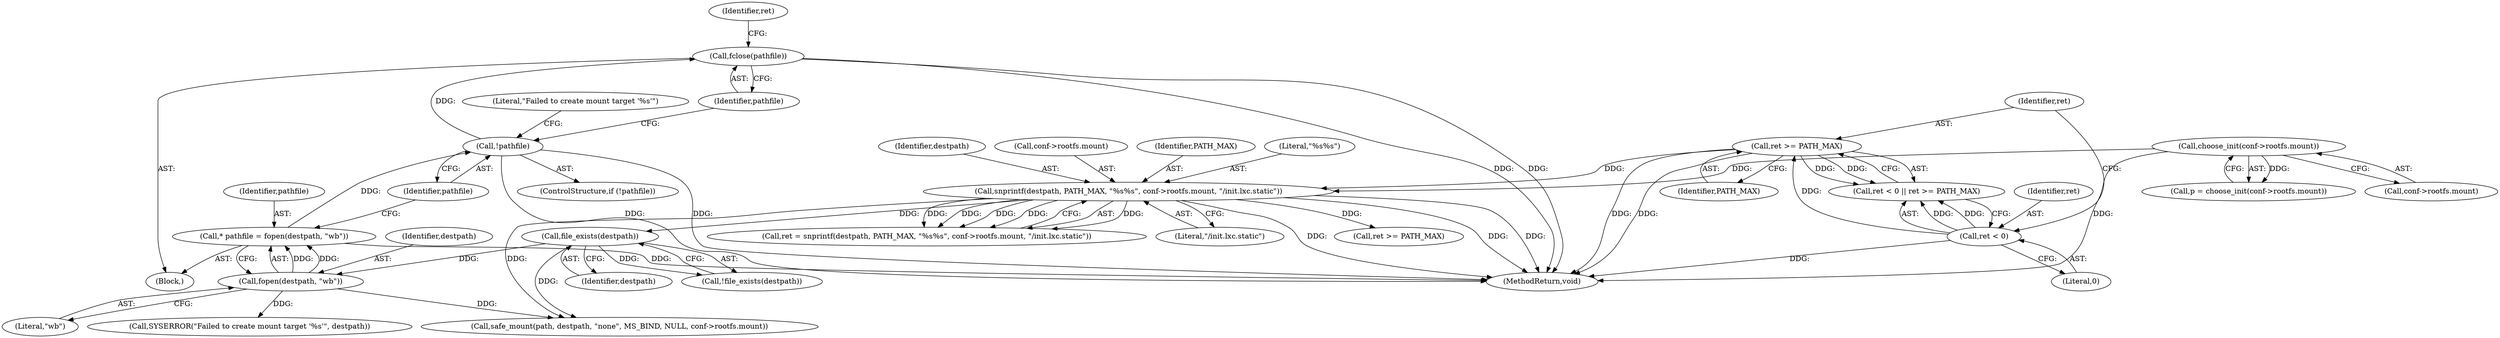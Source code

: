 digraph "0_lxc_592fd47a6245508b79fe6ac819fe6d3b2c1289be_2@API" {
"1000186" [label="(Call,fclose(pathfile))"];
"1000179" [label="(Call,!pathfile)"];
"1000173" [label="(Call,* pathfile = fopen(destpath, \"wb\"))"];
"1000175" [label="(Call,fopen(destpath, \"wb\"))"];
"1000169" [label="(Call,file_exists(destpath))"];
"1000145" [label="(Call,snprintf(destpath, PATH_MAX, \"%s%s\", conf->rootfs.mount, \"/init.lxc.static\"))"];
"1000127" [label="(Call,ret >= PATH_MAX)"];
"1000124" [label="(Call,ret < 0)"];
"1000110" [label="(Call,choose_init(conf->rootfs.mount))"];
"1000110" [label="(Call,choose_init(conf->rootfs.mount))"];
"1000189" [label="(Identifier,ret)"];
"1000177" [label="(Literal,\"wb\")"];
"1000111" [label="(Call,conf->rootfs.mount)"];
"1000183" [label="(Literal,\"Failed to create mount target '%s'\")"];
"1000176" [label="(Identifier,destpath)"];
"1000148" [label="(Literal,\"%s%s\")"];
"1000146" [label="(Identifier,destpath)"];
"1000190" [label="(Call,safe_mount(path, destpath, \"none\", MS_BIND, NULL, conf->rootfs.mount))"];
"1000108" [label="(Call,p = choose_init(conf->rootfs.mount))"];
"1000169" [label="(Call,file_exists(destpath))"];
"1000171" [label="(Block,)"];
"1000154" [label="(Literal,\"/init.lxc.static\")"];
"1000149" [label="(Call,conf->rootfs.mount)"];
"1000127" [label="(Call,ret >= PATH_MAX)"];
"1000187" [label="(Identifier,pathfile)"];
"1000210" [label="(MethodReturn,void)"];
"1000173" [label="(Call,* pathfile = fopen(destpath, \"wb\"))"];
"1000160" [label="(Call,ret >= PATH_MAX)"];
"1000179" [label="(Call,!pathfile)"];
"1000126" [label="(Literal,0)"];
"1000128" [label="(Identifier,ret)"];
"1000182" [label="(Call,SYSERROR(\"Failed to create mount target '%s'\", destpath))"];
"1000145" [label="(Call,snprintf(destpath, PATH_MAX, \"%s%s\", conf->rootfs.mount, \"/init.lxc.static\"))"];
"1000170" [label="(Identifier,destpath)"];
"1000125" [label="(Identifier,ret)"];
"1000129" [label="(Identifier,PATH_MAX)"];
"1000180" [label="(Identifier,pathfile)"];
"1000174" [label="(Identifier,pathfile)"];
"1000175" [label="(Call,fopen(destpath, \"wb\"))"];
"1000123" [label="(Call,ret < 0 || ret >= PATH_MAX)"];
"1000178" [label="(ControlStructure,if (!pathfile))"];
"1000124" [label="(Call,ret < 0)"];
"1000147" [label="(Identifier,PATH_MAX)"];
"1000168" [label="(Call,!file_exists(destpath))"];
"1000186" [label="(Call,fclose(pathfile))"];
"1000143" [label="(Call,ret = snprintf(destpath, PATH_MAX, \"%s%s\", conf->rootfs.mount, \"/init.lxc.static\"))"];
"1000186" -> "1000171"  [label="AST: "];
"1000186" -> "1000187"  [label="CFG: "];
"1000187" -> "1000186"  [label="AST: "];
"1000189" -> "1000186"  [label="CFG: "];
"1000186" -> "1000210"  [label="DDG: "];
"1000186" -> "1000210"  [label="DDG: "];
"1000179" -> "1000186"  [label="DDG: "];
"1000179" -> "1000178"  [label="AST: "];
"1000179" -> "1000180"  [label="CFG: "];
"1000180" -> "1000179"  [label="AST: "];
"1000183" -> "1000179"  [label="CFG: "];
"1000187" -> "1000179"  [label="CFG: "];
"1000179" -> "1000210"  [label="DDG: "];
"1000179" -> "1000210"  [label="DDG: "];
"1000173" -> "1000179"  [label="DDG: "];
"1000173" -> "1000171"  [label="AST: "];
"1000173" -> "1000175"  [label="CFG: "];
"1000174" -> "1000173"  [label="AST: "];
"1000175" -> "1000173"  [label="AST: "];
"1000180" -> "1000173"  [label="CFG: "];
"1000173" -> "1000210"  [label="DDG: "];
"1000175" -> "1000173"  [label="DDG: "];
"1000175" -> "1000173"  [label="DDG: "];
"1000175" -> "1000177"  [label="CFG: "];
"1000176" -> "1000175"  [label="AST: "];
"1000177" -> "1000175"  [label="AST: "];
"1000169" -> "1000175"  [label="DDG: "];
"1000175" -> "1000182"  [label="DDG: "];
"1000175" -> "1000190"  [label="DDG: "];
"1000169" -> "1000168"  [label="AST: "];
"1000169" -> "1000170"  [label="CFG: "];
"1000170" -> "1000169"  [label="AST: "];
"1000168" -> "1000169"  [label="CFG: "];
"1000169" -> "1000168"  [label="DDG: "];
"1000145" -> "1000169"  [label="DDG: "];
"1000169" -> "1000190"  [label="DDG: "];
"1000145" -> "1000143"  [label="AST: "];
"1000145" -> "1000154"  [label="CFG: "];
"1000146" -> "1000145"  [label="AST: "];
"1000147" -> "1000145"  [label="AST: "];
"1000148" -> "1000145"  [label="AST: "];
"1000149" -> "1000145"  [label="AST: "];
"1000154" -> "1000145"  [label="AST: "];
"1000143" -> "1000145"  [label="CFG: "];
"1000145" -> "1000210"  [label="DDG: "];
"1000145" -> "1000210"  [label="DDG: "];
"1000145" -> "1000210"  [label="DDG: "];
"1000145" -> "1000143"  [label="DDG: "];
"1000145" -> "1000143"  [label="DDG: "];
"1000145" -> "1000143"  [label="DDG: "];
"1000145" -> "1000143"  [label="DDG: "];
"1000145" -> "1000143"  [label="DDG: "];
"1000127" -> "1000145"  [label="DDG: "];
"1000110" -> "1000145"  [label="DDG: "];
"1000145" -> "1000160"  [label="DDG: "];
"1000145" -> "1000190"  [label="DDG: "];
"1000127" -> "1000123"  [label="AST: "];
"1000127" -> "1000129"  [label="CFG: "];
"1000128" -> "1000127"  [label="AST: "];
"1000129" -> "1000127"  [label="AST: "];
"1000123" -> "1000127"  [label="CFG: "];
"1000127" -> "1000210"  [label="DDG: "];
"1000127" -> "1000210"  [label="DDG: "];
"1000127" -> "1000123"  [label="DDG: "];
"1000127" -> "1000123"  [label="DDG: "];
"1000124" -> "1000127"  [label="DDG: "];
"1000124" -> "1000123"  [label="AST: "];
"1000124" -> "1000126"  [label="CFG: "];
"1000125" -> "1000124"  [label="AST: "];
"1000126" -> "1000124"  [label="AST: "];
"1000128" -> "1000124"  [label="CFG: "];
"1000123" -> "1000124"  [label="CFG: "];
"1000124" -> "1000210"  [label="DDG: "];
"1000124" -> "1000123"  [label="DDG: "];
"1000124" -> "1000123"  [label="DDG: "];
"1000110" -> "1000108"  [label="AST: "];
"1000110" -> "1000111"  [label="CFG: "];
"1000111" -> "1000110"  [label="AST: "];
"1000108" -> "1000110"  [label="CFG: "];
"1000110" -> "1000210"  [label="DDG: "];
"1000110" -> "1000108"  [label="DDG: "];
}
